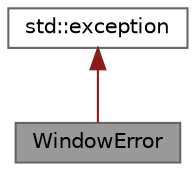 digraph "WindowError"
{
 // LATEX_PDF_SIZE
  bgcolor="transparent";
  edge [fontname=Helvetica,fontsize=10,labelfontname=Helvetica,labelfontsize=10];
  node [fontname=Helvetica,fontsize=10,shape=box,height=0.2,width=0.4];
  Node1 [label="WindowError",height=0.2,width=0.4,color="gray40", fillcolor="grey60", style="filled", fontcolor="black",tooltip="This class is the base class for all the WindowError."];
  Node2 -> Node1 [dir="back",color="firebrick4",style="solid"];
  Node2 [label="std::exception",height=0.2,width=0.4,color="gray40", fillcolor="white", style="filled",tooltip=" "];
}
